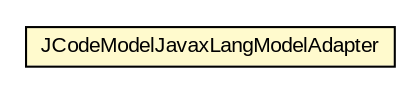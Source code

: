#!/usr/local/bin/dot
#
# Class diagram 
# Generated by UMLGraph version 5.1 (http://www.umlgraph.org/)
#

digraph G {
	edge [fontname="arial",fontsize=10,labelfontname="arial",labelfontsize=10];
	node [fontname="arial",fontsize=10,shape=plaintext];
	nodesep=0.25;
	ranksep=0.5;
	// com.helger.jcodemodel.meta.JCodeModelJavaxLangModelAdapter
	c13533 [label=<<table title="com.helger.jcodemodel.meta.JCodeModelJavaxLangModelAdapter" border="0" cellborder="1" cellspacing="0" cellpadding="2" port="p" bgcolor="lemonChiffon" href="./JCodeModelJavaxLangModelAdapter.html">
		<tr><td><table border="0" cellspacing="0" cellpadding="1">
<tr><td align="center" balign="center"> JCodeModelJavaxLangModelAdapter </td></tr>
		</table></td></tr>
		</table>>, fontname="arial", fontcolor="black", fontsize=10.0];
}

